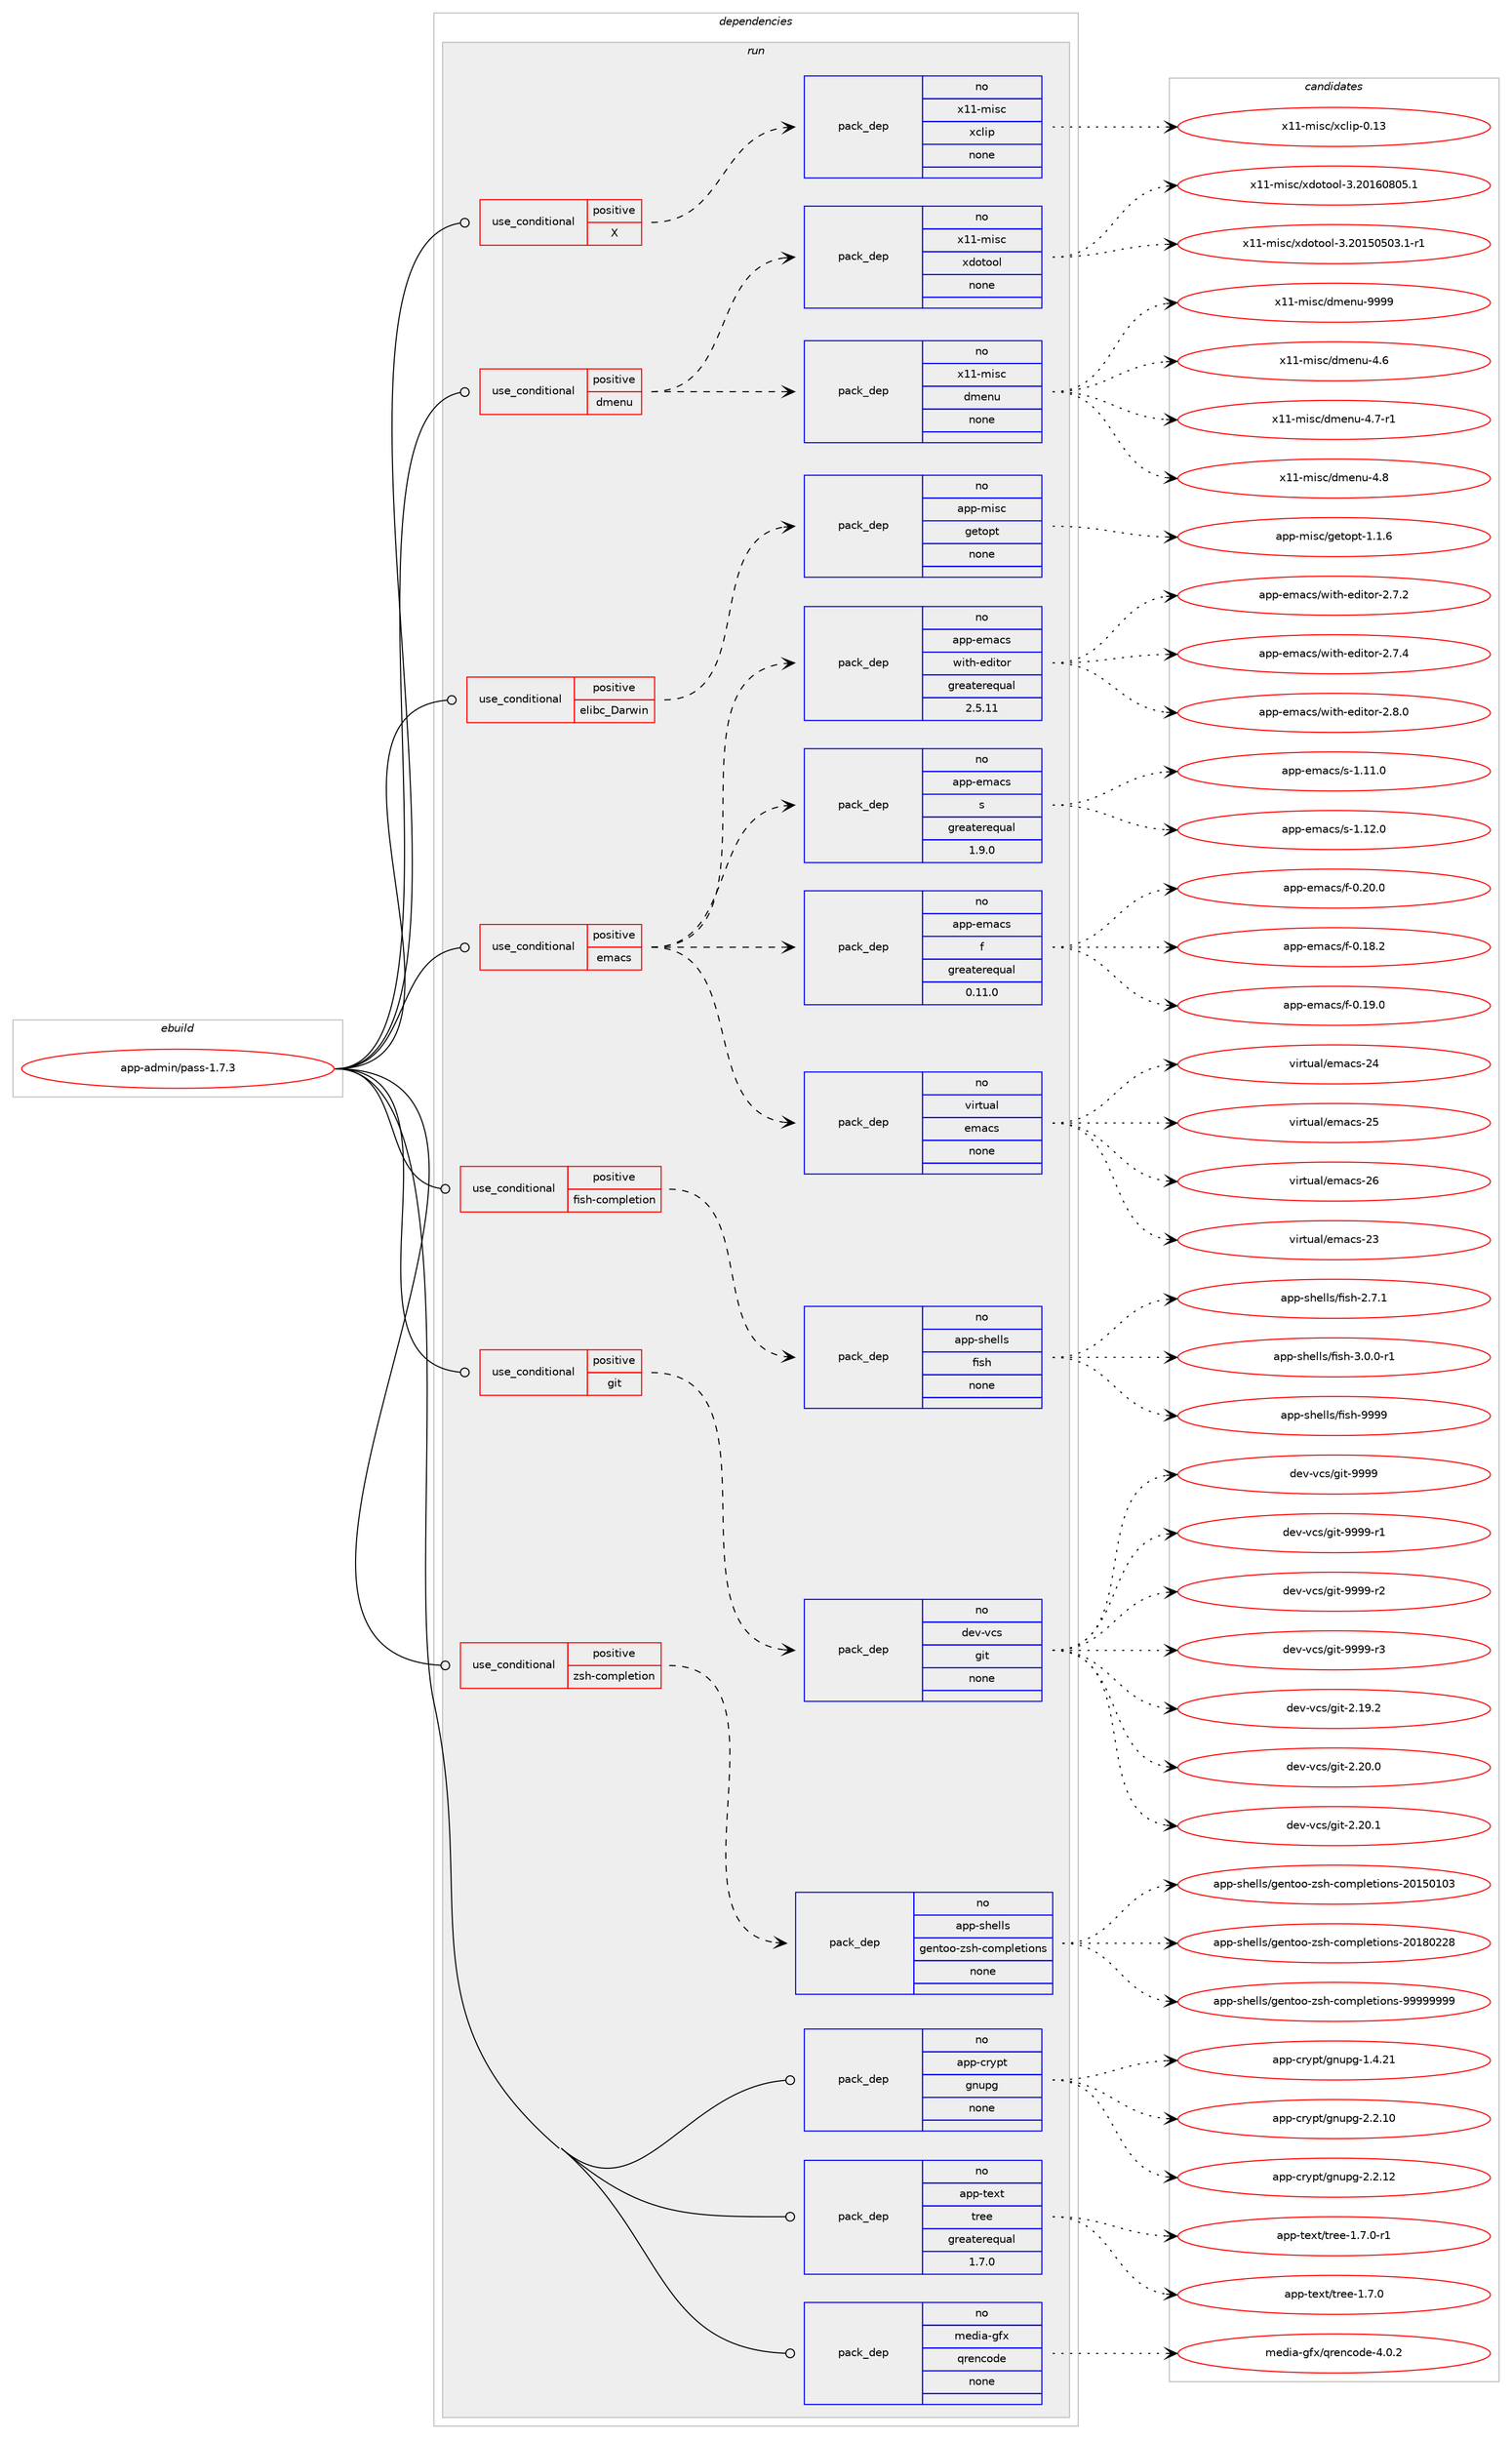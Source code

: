 digraph prolog {

# *************
# Graph options
# *************

newrank=true;
concentrate=true;
compound=true;
graph [rankdir=LR,fontname=Helvetica,fontsize=10,ranksep=1.5];#, ranksep=2.5, nodesep=0.2];
edge  [arrowhead=vee];
node  [fontname=Helvetica,fontsize=10];

# **********
# The ebuild
# **********

subgraph cluster_leftcol {
color=gray;
rank=same;
label=<<i>ebuild</i>>;
id [label="app-admin/pass-1.7.3", color=red, width=4, href="../app-admin/pass-1.7.3.svg"];
}

# ****************
# The dependencies
# ****************

subgraph cluster_midcol {
color=gray;
label=<<i>dependencies</i>>;
subgraph cluster_compile {
fillcolor="#eeeeee";
style=filled;
label=<<i>compile</i>>;
}
subgraph cluster_compileandrun {
fillcolor="#eeeeee";
style=filled;
label=<<i>compile and run</i>>;
}
subgraph cluster_run {
fillcolor="#eeeeee";
style=filled;
label=<<i>run</i>>;
subgraph cond88 {
dependency728 [label=<<TABLE BORDER="0" CELLBORDER="1" CELLSPACING="0" CELLPADDING="4"><TR><TD ROWSPAN="3" CELLPADDING="10">use_conditional</TD></TR><TR><TD>positive</TD></TR><TR><TD>X</TD></TR></TABLE>>, shape=none, color=red];
subgraph pack594 {
dependency729 [label=<<TABLE BORDER="0" CELLBORDER="1" CELLSPACING="0" CELLPADDING="4" WIDTH="220"><TR><TD ROWSPAN="6" CELLPADDING="30">pack_dep</TD></TR><TR><TD WIDTH="110">no</TD></TR><TR><TD>x11-misc</TD></TR><TR><TD>xclip</TD></TR><TR><TD>none</TD></TR><TR><TD></TD></TR></TABLE>>, shape=none, color=blue];
}
dependency728:e -> dependency729:w [weight=20,style="dashed",arrowhead="vee"];
}
id:e -> dependency728:w [weight=20,style="solid",arrowhead="odot"];
subgraph cond89 {
dependency730 [label=<<TABLE BORDER="0" CELLBORDER="1" CELLSPACING="0" CELLPADDING="4"><TR><TD ROWSPAN="3" CELLPADDING="10">use_conditional</TD></TR><TR><TD>positive</TD></TR><TR><TD>dmenu</TD></TR></TABLE>>, shape=none, color=red];
subgraph pack595 {
dependency731 [label=<<TABLE BORDER="0" CELLBORDER="1" CELLSPACING="0" CELLPADDING="4" WIDTH="220"><TR><TD ROWSPAN="6" CELLPADDING="30">pack_dep</TD></TR><TR><TD WIDTH="110">no</TD></TR><TR><TD>x11-misc</TD></TR><TR><TD>dmenu</TD></TR><TR><TD>none</TD></TR><TR><TD></TD></TR></TABLE>>, shape=none, color=blue];
}
dependency730:e -> dependency731:w [weight=20,style="dashed",arrowhead="vee"];
subgraph pack596 {
dependency732 [label=<<TABLE BORDER="0" CELLBORDER="1" CELLSPACING="0" CELLPADDING="4" WIDTH="220"><TR><TD ROWSPAN="6" CELLPADDING="30">pack_dep</TD></TR><TR><TD WIDTH="110">no</TD></TR><TR><TD>x11-misc</TD></TR><TR><TD>xdotool</TD></TR><TR><TD>none</TD></TR><TR><TD></TD></TR></TABLE>>, shape=none, color=blue];
}
dependency730:e -> dependency732:w [weight=20,style="dashed",arrowhead="vee"];
}
id:e -> dependency730:w [weight=20,style="solid",arrowhead="odot"];
subgraph cond90 {
dependency733 [label=<<TABLE BORDER="0" CELLBORDER="1" CELLSPACING="0" CELLPADDING="4"><TR><TD ROWSPAN="3" CELLPADDING="10">use_conditional</TD></TR><TR><TD>positive</TD></TR><TR><TD>elibc_Darwin</TD></TR></TABLE>>, shape=none, color=red];
subgraph pack597 {
dependency734 [label=<<TABLE BORDER="0" CELLBORDER="1" CELLSPACING="0" CELLPADDING="4" WIDTH="220"><TR><TD ROWSPAN="6" CELLPADDING="30">pack_dep</TD></TR><TR><TD WIDTH="110">no</TD></TR><TR><TD>app-misc</TD></TR><TR><TD>getopt</TD></TR><TR><TD>none</TD></TR><TR><TD></TD></TR></TABLE>>, shape=none, color=blue];
}
dependency733:e -> dependency734:w [weight=20,style="dashed",arrowhead="vee"];
}
id:e -> dependency733:w [weight=20,style="solid",arrowhead="odot"];
subgraph cond91 {
dependency735 [label=<<TABLE BORDER="0" CELLBORDER="1" CELLSPACING="0" CELLPADDING="4"><TR><TD ROWSPAN="3" CELLPADDING="10">use_conditional</TD></TR><TR><TD>positive</TD></TR><TR><TD>emacs</TD></TR></TABLE>>, shape=none, color=red];
subgraph pack598 {
dependency736 [label=<<TABLE BORDER="0" CELLBORDER="1" CELLSPACING="0" CELLPADDING="4" WIDTH="220"><TR><TD ROWSPAN="6" CELLPADDING="30">pack_dep</TD></TR><TR><TD WIDTH="110">no</TD></TR><TR><TD>virtual</TD></TR><TR><TD>emacs</TD></TR><TR><TD>none</TD></TR><TR><TD></TD></TR></TABLE>>, shape=none, color=blue];
}
dependency735:e -> dependency736:w [weight=20,style="dashed",arrowhead="vee"];
subgraph pack599 {
dependency737 [label=<<TABLE BORDER="0" CELLBORDER="1" CELLSPACING="0" CELLPADDING="4" WIDTH="220"><TR><TD ROWSPAN="6" CELLPADDING="30">pack_dep</TD></TR><TR><TD WIDTH="110">no</TD></TR><TR><TD>app-emacs</TD></TR><TR><TD>f</TD></TR><TR><TD>greaterequal</TD></TR><TR><TD>0.11.0</TD></TR></TABLE>>, shape=none, color=blue];
}
dependency735:e -> dependency737:w [weight=20,style="dashed",arrowhead="vee"];
subgraph pack600 {
dependency738 [label=<<TABLE BORDER="0" CELLBORDER="1" CELLSPACING="0" CELLPADDING="4" WIDTH="220"><TR><TD ROWSPAN="6" CELLPADDING="30">pack_dep</TD></TR><TR><TD WIDTH="110">no</TD></TR><TR><TD>app-emacs</TD></TR><TR><TD>s</TD></TR><TR><TD>greaterequal</TD></TR><TR><TD>1.9.0</TD></TR></TABLE>>, shape=none, color=blue];
}
dependency735:e -> dependency738:w [weight=20,style="dashed",arrowhead="vee"];
subgraph pack601 {
dependency739 [label=<<TABLE BORDER="0" CELLBORDER="1" CELLSPACING="0" CELLPADDING="4" WIDTH="220"><TR><TD ROWSPAN="6" CELLPADDING="30">pack_dep</TD></TR><TR><TD WIDTH="110">no</TD></TR><TR><TD>app-emacs</TD></TR><TR><TD>with-editor</TD></TR><TR><TD>greaterequal</TD></TR><TR><TD>2.5.11</TD></TR></TABLE>>, shape=none, color=blue];
}
dependency735:e -> dependency739:w [weight=20,style="dashed",arrowhead="vee"];
}
id:e -> dependency735:w [weight=20,style="solid",arrowhead="odot"];
subgraph cond92 {
dependency740 [label=<<TABLE BORDER="0" CELLBORDER="1" CELLSPACING="0" CELLPADDING="4"><TR><TD ROWSPAN="3" CELLPADDING="10">use_conditional</TD></TR><TR><TD>positive</TD></TR><TR><TD>fish-completion</TD></TR></TABLE>>, shape=none, color=red];
subgraph pack602 {
dependency741 [label=<<TABLE BORDER="0" CELLBORDER="1" CELLSPACING="0" CELLPADDING="4" WIDTH="220"><TR><TD ROWSPAN="6" CELLPADDING="30">pack_dep</TD></TR><TR><TD WIDTH="110">no</TD></TR><TR><TD>app-shells</TD></TR><TR><TD>fish</TD></TR><TR><TD>none</TD></TR><TR><TD></TD></TR></TABLE>>, shape=none, color=blue];
}
dependency740:e -> dependency741:w [weight=20,style="dashed",arrowhead="vee"];
}
id:e -> dependency740:w [weight=20,style="solid",arrowhead="odot"];
subgraph cond93 {
dependency742 [label=<<TABLE BORDER="0" CELLBORDER="1" CELLSPACING="0" CELLPADDING="4"><TR><TD ROWSPAN="3" CELLPADDING="10">use_conditional</TD></TR><TR><TD>positive</TD></TR><TR><TD>git</TD></TR></TABLE>>, shape=none, color=red];
subgraph pack603 {
dependency743 [label=<<TABLE BORDER="0" CELLBORDER="1" CELLSPACING="0" CELLPADDING="4" WIDTH="220"><TR><TD ROWSPAN="6" CELLPADDING="30">pack_dep</TD></TR><TR><TD WIDTH="110">no</TD></TR><TR><TD>dev-vcs</TD></TR><TR><TD>git</TD></TR><TR><TD>none</TD></TR><TR><TD></TD></TR></TABLE>>, shape=none, color=blue];
}
dependency742:e -> dependency743:w [weight=20,style="dashed",arrowhead="vee"];
}
id:e -> dependency742:w [weight=20,style="solid",arrowhead="odot"];
subgraph cond94 {
dependency744 [label=<<TABLE BORDER="0" CELLBORDER="1" CELLSPACING="0" CELLPADDING="4"><TR><TD ROWSPAN="3" CELLPADDING="10">use_conditional</TD></TR><TR><TD>positive</TD></TR><TR><TD>zsh-completion</TD></TR></TABLE>>, shape=none, color=red];
subgraph pack604 {
dependency745 [label=<<TABLE BORDER="0" CELLBORDER="1" CELLSPACING="0" CELLPADDING="4" WIDTH="220"><TR><TD ROWSPAN="6" CELLPADDING="30">pack_dep</TD></TR><TR><TD WIDTH="110">no</TD></TR><TR><TD>app-shells</TD></TR><TR><TD>gentoo-zsh-completions</TD></TR><TR><TD>none</TD></TR><TR><TD></TD></TR></TABLE>>, shape=none, color=blue];
}
dependency744:e -> dependency745:w [weight=20,style="dashed",arrowhead="vee"];
}
id:e -> dependency744:w [weight=20,style="solid",arrowhead="odot"];
subgraph pack605 {
dependency746 [label=<<TABLE BORDER="0" CELLBORDER="1" CELLSPACING="0" CELLPADDING="4" WIDTH="220"><TR><TD ROWSPAN="6" CELLPADDING="30">pack_dep</TD></TR><TR><TD WIDTH="110">no</TD></TR><TR><TD>app-crypt</TD></TR><TR><TD>gnupg</TD></TR><TR><TD>none</TD></TR><TR><TD></TD></TR></TABLE>>, shape=none, color=blue];
}
id:e -> dependency746:w [weight=20,style="solid",arrowhead="odot"];
subgraph pack606 {
dependency747 [label=<<TABLE BORDER="0" CELLBORDER="1" CELLSPACING="0" CELLPADDING="4" WIDTH="220"><TR><TD ROWSPAN="6" CELLPADDING="30">pack_dep</TD></TR><TR><TD WIDTH="110">no</TD></TR><TR><TD>app-text</TD></TR><TR><TD>tree</TD></TR><TR><TD>greaterequal</TD></TR><TR><TD>1.7.0</TD></TR></TABLE>>, shape=none, color=blue];
}
id:e -> dependency747:w [weight=20,style="solid",arrowhead="odot"];
subgraph pack607 {
dependency748 [label=<<TABLE BORDER="0" CELLBORDER="1" CELLSPACING="0" CELLPADDING="4" WIDTH="220"><TR><TD ROWSPAN="6" CELLPADDING="30">pack_dep</TD></TR><TR><TD WIDTH="110">no</TD></TR><TR><TD>media-gfx</TD></TR><TR><TD>qrencode</TD></TR><TR><TD>none</TD></TR><TR><TD></TD></TR></TABLE>>, shape=none, color=blue];
}
id:e -> dependency748:w [weight=20,style="solid",arrowhead="odot"];
}
}

# **************
# The candidates
# **************

subgraph cluster_choices {
rank=same;
color=gray;
label=<<i>candidates</i>>;

subgraph choice594 {
color=black;
nodesep=1;
choice1204949451091051159947120991081051124548464951 [label="x11-misc/xclip-0.13", color=red, width=4,href="../x11-misc/xclip-0.13.svg"];
dependency729:e -> choice1204949451091051159947120991081051124548464951:w [style=dotted,weight="100"];
}
subgraph choice595 {
color=black;
nodesep=1;
choice120494945109105115994710010910111011745524654 [label="x11-misc/dmenu-4.6", color=red, width=4,href="../x11-misc/dmenu-4.6.svg"];
choice1204949451091051159947100109101110117455246554511449 [label="x11-misc/dmenu-4.7-r1", color=red, width=4,href="../x11-misc/dmenu-4.7-r1.svg"];
choice120494945109105115994710010910111011745524656 [label="x11-misc/dmenu-4.8", color=red, width=4,href="../x11-misc/dmenu-4.8.svg"];
choice12049494510910511599471001091011101174557575757 [label="x11-misc/dmenu-9999", color=red, width=4,href="../x11-misc/dmenu-9999.svg"];
dependency731:e -> choice120494945109105115994710010910111011745524654:w [style=dotted,weight="100"];
dependency731:e -> choice1204949451091051159947100109101110117455246554511449:w [style=dotted,weight="100"];
dependency731:e -> choice120494945109105115994710010910111011745524656:w [style=dotted,weight="100"];
dependency731:e -> choice12049494510910511599471001091011101174557575757:w [style=dotted,weight="100"];
}
subgraph choice596 {
color=black;
nodesep=1;
choice1204949451091051159947120100111116111111108455146504849534853485146494511449 [label="x11-misc/xdotool-3.20150503.1-r1", color=red, width=4,href="../x11-misc/xdotool-3.20150503.1-r1.svg"];
choice120494945109105115994712010011111611111110845514650484954485648534649 [label="x11-misc/xdotool-3.20160805.1", color=red, width=4,href="../x11-misc/xdotool-3.20160805.1.svg"];
dependency732:e -> choice1204949451091051159947120100111116111111108455146504849534853485146494511449:w [style=dotted,weight="100"];
dependency732:e -> choice120494945109105115994712010011111611111110845514650484954485648534649:w [style=dotted,weight="100"];
}
subgraph choice597 {
color=black;
nodesep=1;
choice97112112451091051159947103101116111112116454946494654 [label="app-misc/getopt-1.1.6", color=red, width=4,href="../app-misc/getopt-1.1.6.svg"];
dependency734:e -> choice97112112451091051159947103101116111112116454946494654:w [style=dotted,weight="100"];
}
subgraph choice598 {
color=black;
nodesep=1;
choice11810511411611797108471011099799115455051 [label="virtual/emacs-23", color=red, width=4,href="../virtual/emacs-23.svg"];
choice11810511411611797108471011099799115455052 [label="virtual/emacs-24", color=red, width=4,href="../virtual/emacs-24.svg"];
choice11810511411611797108471011099799115455053 [label="virtual/emacs-25", color=red, width=4,href="../virtual/emacs-25.svg"];
choice11810511411611797108471011099799115455054 [label="virtual/emacs-26", color=red, width=4,href="../virtual/emacs-26.svg"];
dependency736:e -> choice11810511411611797108471011099799115455051:w [style=dotted,weight="100"];
dependency736:e -> choice11810511411611797108471011099799115455052:w [style=dotted,weight="100"];
dependency736:e -> choice11810511411611797108471011099799115455053:w [style=dotted,weight="100"];
dependency736:e -> choice11810511411611797108471011099799115455054:w [style=dotted,weight="100"];
}
subgraph choice599 {
color=black;
nodesep=1;
choice971121124510110997991154710245484649564650 [label="app-emacs/f-0.18.2", color=red, width=4,href="../app-emacs/f-0.18.2.svg"];
choice971121124510110997991154710245484649574648 [label="app-emacs/f-0.19.0", color=red, width=4,href="../app-emacs/f-0.19.0.svg"];
choice971121124510110997991154710245484650484648 [label="app-emacs/f-0.20.0", color=red, width=4,href="../app-emacs/f-0.20.0.svg"];
dependency737:e -> choice971121124510110997991154710245484649564650:w [style=dotted,weight="100"];
dependency737:e -> choice971121124510110997991154710245484649574648:w [style=dotted,weight="100"];
dependency737:e -> choice971121124510110997991154710245484650484648:w [style=dotted,weight="100"];
}
subgraph choice600 {
color=black;
nodesep=1;
choice971121124510110997991154711545494649494648 [label="app-emacs/s-1.11.0", color=red, width=4,href="../app-emacs/s-1.11.0.svg"];
choice971121124510110997991154711545494649504648 [label="app-emacs/s-1.12.0", color=red, width=4,href="../app-emacs/s-1.12.0.svg"];
dependency738:e -> choice971121124510110997991154711545494649494648:w [style=dotted,weight="100"];
dependency738:e -> choice971121124510110997991154711545494649504648:w [style=dotted,weight="100"];
}
subgraph choice601 {
color=black;
nodesep=1;
choice971121124510110997991154711910511610445101100105116111114455046554650 [label="app-emacs/with-editor-2.7.2", color=red, width=4,href="../app-emacs/with-editor-2.7.2.svg"];
choice971121124510110997991154711910511610445101100105116111114455046554652 [label="app-emacs/with-editor-2.7.4", color=red, width=4,href="../app-emacs/with-editor-2.7.4.svg"];
choice971121124510110997991154711910511610445101100105116111114455046564648 [label="app-emacs/with-editor-2.8.0", color=red, width=4,href="../app-emacs/with-editor-2.8.0.svg"];
dependency739:e -> choice971121124510110997991154711910511610445101100105116111114455046554650:w [style=dotted,weight="100"];
dependency739:e -> choice971121124510110997991154711910511610445101100105116111114455046554652:w [style=dotted,weight="100"];
dependency739:e -> choice971121124510110997991154711910511610445101100105116111114455046564648:w [style=dotted,weight="100"];
}
subgraph choice602 {
color=black;
nodesep=1;
choice971121124511510410110810811547102105115104455046554649 [label="app-shells/fish-2.7.1", color=red, width=4,href="../app-shells/fish-2.7.1.svg"];
choice9711211245115104101108108115471021051151044551464846484511449 [label="app-shells/fish-3.0.0-r1", color=red, width=4,href="../app-shells/fish-3.0.0-r1.svg"];
choice9711211245115104101108108115471021051151044557575757 [label="app-shells/fish-9999", color=red, width=4,href="../app-shells/fish-9999.svg"];
dependency741:e -> choice971121124511510410110810811547102105115104455046554649:w [style=dotted,weight="100"];
dependency741:e -> choice9711211245115104101108108115471021051151044551464846484511449:w [style=dotted,weight="100"];
dependency741:e -> choice9711211245115104101108108115471021051151044557575757:w [style=dotted,weight="100"];
}
subgraph choice603 {
color=black;
nodesep=1;
choice10010111845118991154710310511645504649574650 [label="dev-vcs/git-2.19.2", color=red, width=4,href="../dev-vcs/git-2.19.2.svg"];
choice10010111845118991154710310511645504650484648 [label="dev-vcs/git-2.20.0", color=red, width=4,href="../dev-vcs/git-2.20.0.svg"];
choice10010111845118991154710310511645504650484649 [label="dev-vcs/git-2.20.1", color=red, width=4,href="../dev-vcs/git-2.20.1.svg"];
choice1001011184511899115471031051164557575757 [label="dev-vcs/git-9999", color=red, width=4,href="../dev-vcs/git-9999.svg"];
choice10010111845118991154710310511645575757574511449 [label="dev-vcs/git-9999-r1", color=red, width=4,href="../dev-vcs/git-9999-r1.svg"];
choice10010111845118991154710310511645575757574511450 [label="dev-vcs/git-9999-r2", color=red, width=4,href="../dev-vcs/git-9999-r2.svg"];
choice10010111845118991154710310511645575757574511451 [label="dev-vcs/git-9999-r3", color=red, width=4,href="../dev-vcs/git-9999-r3.svg"];
dependency743:e -> choice10010111845118991154710310511645504649574650:w [style=dotted,weight="100"];
dependency743:e -> choice10010111845118991154710310511645504650484648:w [style=dotted,weight="100"];
dependency743:e -> choice10010111845118991154710310511645504650484649:w [style=dotted,weight="100"];
dependency743:e -> choice1001011184511899115471031051164557575757:w [style=dotted,weight="100"];
dependency743:e -> choice10010111845118991154710310511645575757574511449:w [style=dotted,weight="100"];
dependency743:e -> choice10010111845118991154710310511645575757574511450:w [style=dotted,weight="100"];
dependency743:e -> choice10010111845118991154710310511645575757574511451:w [style=dotted,weight="100"];
}
subgraph choice604 {
color=black;
nodesep=1;
choice971121124511510410110810811547103101110116111111451221151044599111109112108101116105111110115455048495348494851 [label="app-shells/gentoo-zsh-completions-20150103", color=red, width=4,href="../app-shells/gentoo-zsh-completions-20150103.svg"];
choice971121124511510410110810811547103101110116111111451221151044599111109112108101116105111110115455048495648505056 [label="app-shells/gentoo-zsh-completions-20180228", color=red, width=4,href="../app-shells/gentoo-zsh-completions-20180228.svg"];
choice971121124511510410110810811547103101110116111111451221151044599111109112108101116105111110115455757575757575757 [label="app-shells/gentoo-zsh-completions-99999999", color=red, width=4,href="../app-shells/gentoo-zsh-completions-99999999.svg"];
dependency745:e -> choice971121124511510410110810811547103101110116111111451221151044599111109112108101116105111110115455048495348494851:w [style=dotted,weight="100"];
dependency745:e -> choice971121124511510410110810811547103101110116111111451221151044599111109112108101116105111110115455048495648505056:w [style=dotted,weight="100"];
dependency745:e -> choice971121124511510410110810811547103101110116111111451221151044599111109112108101116105111110115455757575757575757:w [style=dotted,weight="100"];
}
subgraph choice605 {
color=black;
nodesep=1;
choice9711211245991141211121164710311011711210345494652465049 [label="app-crypt/gnupg-1.4.21", color=red, width=4,href="../app-crypt/gnupg-1.4.21.svg"];
choice9711211245991141211121164710311011711210345504650464948 [label="app-crypt/gnupg-2.2.10", color=red, width=4,href="../app-crypt/gnupg-2.2.10.svg"];
choice9711211245991141211121164710311011711210345504650464950 [label="app-crypt/gnupg-2.2.12", color=red, width=4,href="../app-crypt/gnupg-2.2.12.svg"];
dependency746:e -> choice9711211245991141211121164710311011711210345494652465049:w [style=dotted,weight="100"];
dependency746:e -> choice9711211245991141211121164710311011711210345504650464948:w [style=dotted,weight="100"];
dependency746:e -> choice9711211245991141211121164710311011711210345504650464950:w [style=dotted,weight="100"];
}
subgraph choice606 {
color=black;
nodesep=1;
choice971121124511610112011647116114101101454946554648 [label="app-text/tree-1.7.0", color=red, width=4,href="../app-text/tree-1.7.0.svg"];
choice9711211245116101120116471161141011014549465546484511449 [label="app-text/tree-1.7.0-r1", color=red, width=4,href="../app-text/tree-1.7.0-r1.svg"];
dependency747:e -> choice971121124511610112011647116114101101454946554648:w [style=dotted,weight="100"];
dependency747:e -> choice9711211245116101120116471161141011014549465546484511449:w [style=dotted,weight="100"];
}
subgraph choice607 {
color=black;
nodesep=1;
choice10910110010597451031021204711311410111099111100101455246484650 [label="media-gfx/qrencode-4.0.2", color=red, width=4,href="../media-gfx/qrencode-4.0.2.svg"];
dependency748:e -> choice10910110010597451031021204711311410111099111100101455246484650:w [style=dotted,weight="100"];
}
}

}
